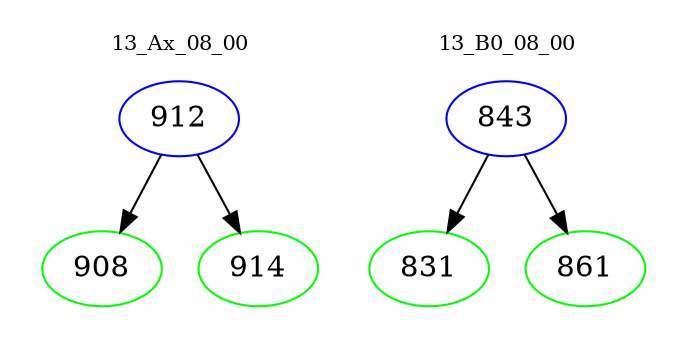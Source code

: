 digraph{
subgraph cluster_0 {
color = white
label = "13_Ax_08_00";
fontsize=10;
T0_912 [label="912", color="blue"]
T0_912 -> T0_908 [color="black"]
T0_908 [label="908", color="green"]
T0_912 -> T0_914 [color="black"]
T0_914 [label="914", color="green"]
}
subgraph cluster_1 {
color = white
label = "13_B0_08_00";
fontsize=10;
T1_843 [label="843", color="blue"]
T1_843 -> T1_831 [color="black"]
T1_831 [label="831", color="green"]
T1_843 -> T1_861 [color="black"]
T1_861 [label="861", color="green"]
}
}
